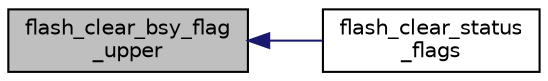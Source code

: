 digraph "flash_clear_bsy_flag_upper"
{
  edge [fontname="Helvetica",fontsize="10",labelfontname="Helvetica",labelfontsize="10"];
  node [fontname="Helvetica",fontsize="10",shape=record];
  rankdir="LR";
  Node1 [label="flash_clear_bsy_flag\l_upper",height=0.2,width=0.4,color="black", fillcolor="grey75", style="filled", fontcolor="black"];
  Node1 -> Node2 [dir="back",color="midnightblue",fontsize="10",style="solid",fontname="Helvetica"];
  Node2 [label="flash_clear_status\l_flags",height=0.2,width=0.4,color="black", fillcolor="white", style="filled",URL="$group__flash__file.html#ga8bf42e68b53ee74583675289608dae65",tooltip="Clear All Status Flags. "];
}
